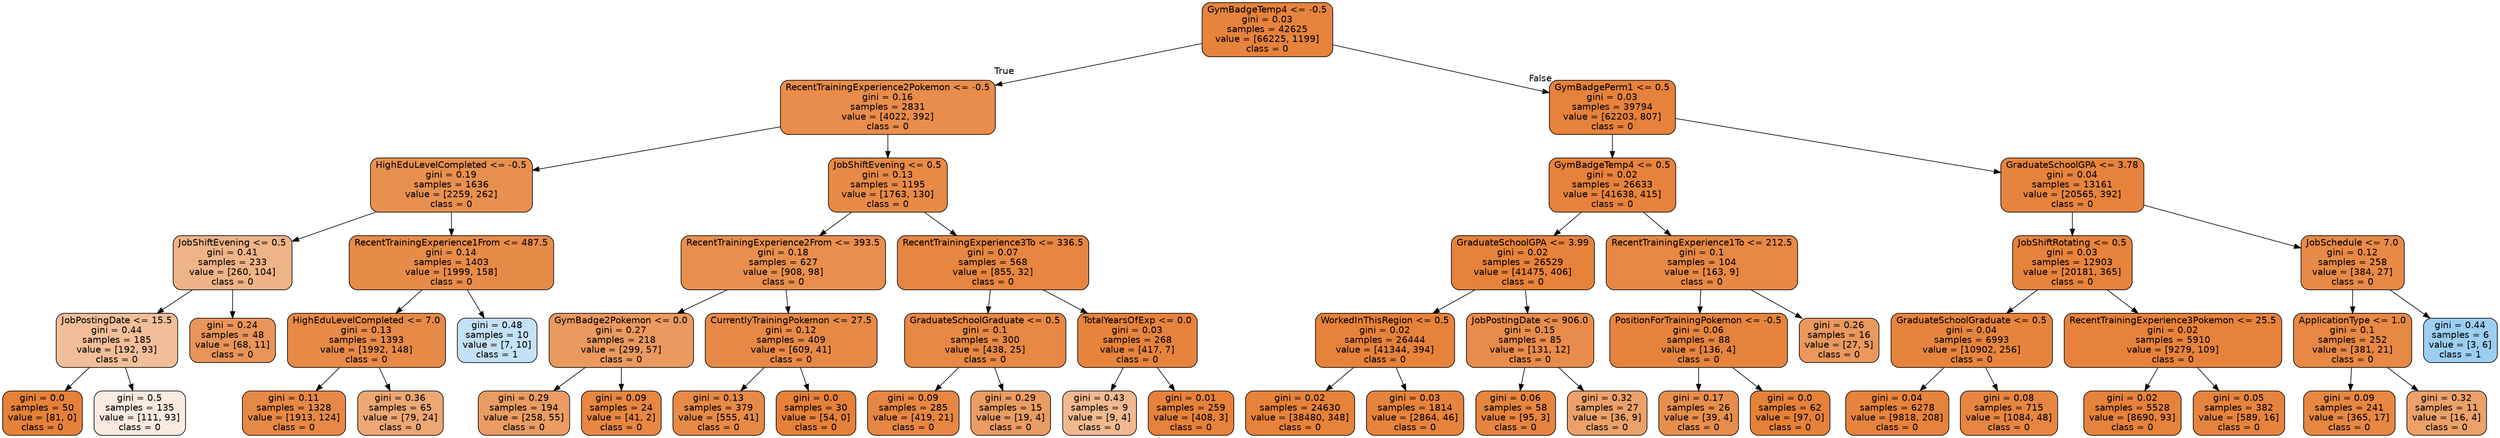 digraph Tree {
node [shape=box, style="filled, rounded", color="black", fontname=helvetica] ;
edge [fontname=helvetica] ;
0 [label="GymBadgeTemp4 <= -0.5\ngini = 0.03\nsamples = 42625\nvalue = [66225, 1199]\nclass = 0", fillcolor="#e58139fa"] ;
1 [label="RecentTrainingExperience2Pokemon <= -0.5\ngini = 0.16\nsamples = 2831\nvalue = [4022, 392]\nclass = 0", fillcolor="#e58139e6"] ;
0 -> 1 [labeldistance=2.5, labelangle=45, headlabel="True"] ;
2 [label="HighEduLevelCompleted <= -0.5\ngini = 0.19\nsamples = 1636\nvalue = [2259, 262]\nclass = 0", fillcolor="#e58139e1"] ;
1 -> 2 ;
3 [label="JobShiftEvening <= 0.5\ngini = 0.41\nsamples = 233\nvalue = [260, 104]\nclass = 0", fillcolor="#e5813999"] ;
2 -> 3 ;
4 [label="JobPostingDate <= 15.5\ngini = 0.44\nsamples = 185\nvalue = [192, 93]\nclass = 0", fillcolor="#e5813983"] ;
3 -> 4 ;
5 [label="gini = 0.0\nsamples = 50\nvalue = [81, 0]\nclass = 0", fillcolor="#e58139ff"] ;
4 -> 5 ;
6 [label="gini = 0.5\nsamples = 135\nvalue = [111, 93]\nclass = 0", fillcolor="#e5813929"] ;
4 -> 6 ;
7 [label="gini = 0.24\nsamples = 48\nvalue = [68, 11]\nclass = 0", fillcolor="#e58139d6"] ;
3 -> 7 ;
8 [label="RecentTrainingExperience1From <= 487.5\ngini = 0.14\nsamples = 1403\nvalue = [1999, 158]\nclass = 0", fillcolor="#e58139eb"] ;
2 -> 8 ;
9 [label="HighEduLevelCompleted <= 7.0\ngini = 0.13\nsamples = 1393\nvalue = [1992, 148]\nclass = 0", fillcolor="#e58139ec"] ;
8 -> 9 ;
10 [label="gini = 0.11\nsamples = 1328\nvalue = [1913, 124]\nclass = 0", fillcolor="#e58139ee"] ;
9 -> 10 ;
11 [label="gini = 0.36\nsamples = 65\nvalue = [79, 24]\nclass = 0", fillcolor="#e58139b2"] ;
9 -> 11 ;
12 [label="gini = 0.48\nsamples = 10\nvalue = [7, 10]\nclass = 1", fillcolor="#399de54d"] ;
8 -> 12 ;
13 [label="JobShiftEvening <= 0.5\ngini = 0.13\nsamples = 1195\nvalue = [1763, 130]\nclass = 0", fillcolor="#e58139ec"] ;
1 -> 13 ;
14 [label="RecentTrainingExperience2From <= 393.5\ngini = 0.18\nsamples = 627\nvalue = [908, 98]\nclass = 0", fillcolor="#e58139e3"] ;
13 -> 14 ;
15 [label="GymBadge2Pokemon <= 0.0\ngini = 0.27\nsamples = 218\nvalue = [299, 57]\nclass = 0", fillcolor="#e58139ce"] ;
14 -> 15 ;
16 [label="gini = 0.29\nsamples = 194\nvalue = [258, 55]\nclass = 0", fillcolor="#e58139c9"] ;
15 -> 16 ;
17 [label="gini = 0.09\nsamples = 24\nvalue = [41, 2]\nclass = 0", fillcolor="#e58139f3"] ;
15 -> 17 ;
18 [label="CurrentlyTrainingPokemon <= 27.5\ngini = 0.12\nsamples = 409\nvalue = [609, 41]\nclass = 0", fillcolor="#e58139ee"] ;
14 -> 18 ;
19 [label="gini = 0.13\nsamples = 379\nvalue = [555, 41]\nclass = 0", fillcolor="#e58139ec"] ;
18 -> 19 ;
20 [label="gini = 0.0\nsamples = 30\nvalue = [54, 0]\nclass = 0", fillcolor="#e58139ff"] ;
18 -> 20 ;
21 [label="RecentTrainingExperience3To <= 336.5\ngini = 0.07\nsamples = 568\nvalue = [855, 32]\nclass = 0", fillcolor="#e58139f5"] ;
13 -> 21 ;
22 [label="GraduateSchoolGraduate <= 0.5\ngini = 0.1\nsamples = 300\nvalue = [438, 25]\nclass = 0", fillcolor="#e58139f0"] ;
21 -> 22 ;
23 [label="gini = 0.09\nsamples = 285\nvalue = [419, 21]\nclass = 0", fillcolor="#e58139f2"] ;
22 -> 23 ;
24 [label="gini = 0.29\nsamples = 15\nvalue = [19, 4]\nclass = 0", fillcolor="#e58139c9"] ;
22 -> 24 ;
25 [label="TotalYearsOfExp <= 0.0\ngini = 0.03\nsamples = 268\nvalue = [417, 7]\nclass = 0", fillcolor="#e58139fb"] ;
21 -> 25 ;
26 [label="gini = 0.43\nsamples = 9\nvalue = [9, 4]\nclass = 0", fillcolor="#e581398e"] ;
25 -> 26 ;
27 [label="gini = 0.01\nsamples = 259\nvalue = [408, 3]\nclass = 0", fillcolor="#e58139fd"] ;
25 -> 27 ;
28 [label="GymBadgePerm1 <= 0.5\ngini = 0.03\nsamples = 39794\nvalue = [62203, 807]\nclass = 0", fillcolor="#e58139fc"] ;
0 -> 28 [labeldistance=2.5, labelangle=-45, headlabel="False"] ;
29 [label="GymBadgeTemp4 <= 0.5\ngini = 0.02\nsamples = 26633\nvalue = [41638, 415]\nclass = 0", fillcolor="#e58139fc"] ;
28 -> 29 ;
30 [label="GraduateSchoolGPA <= 3.99\ngini = 0.02\nsamples = 26529\nvalue = [41475, 406]\nclass = 0", fillcolor="#e58139fd"] ;
29 -> 30 ;
31 [label="WorkedInThisRegion <= 0.5\ngini = 0.02\nsamples = 26444\nvalue = [41344, 394]\nclass = 0", fillcolor="#e58139fd"] ;
30 -> 31 ;
32 [label="gini = 0.02\nsamples = 24630\nvalue = [38480, 348]\nclass = 0", fillcolor="#e58139fd"] ;
31 -> 32 ;
33 [label="gini = 0.03\nsamples = 1814\nvalue = [2864, 46]\nclass = 0", fillcolor="#e58139fb"] ;
31 -> 33 ;
34 [label="JobPostingDate <= 906.0\ngini = 0.15\nsamples = 85\nvalue = [131, 12]\nclass = 0", fillcolor="#e58139e8"] ;
30 -> 34 ;
35 [label="gini = 0.06\nsamples = 58\nvalue = [95, 3]\nclass = 0", fillcolor="#e58139f7"] ;
34 -> 35 ;
36 [label="gini = 0.32\nsamples = 27\nvalue = [36, 9]\nclass = 0", fillcolor="#e58139bf"] ;
34 -> 36 ;
37 [label="RecentTrainingExperience1To <= 212.5\ngini = 0.1\nsamples = 104\nvalue = [163, 9]\nclass = 0", fillcolor="#e58139f1"] ;
29 -> 37 ;
38 [label="PositionForTrainingPokemon <= -0.5\ngini = 0.06\nsamples = 88\nvalue = [136, 4]\nclass = 0", fillcolor="#e58139f8"] ;
37 -> 38 ;
39 [label="gini = 0.17\nsamples = 26\nvalue = [39, 4]\nclass = 0", fillcolor="#e58139e5"] ;
38 -> 39 ;
40 [label="gini = 0.0\nsamples = 62\nvalue = [97, 0]\nclass = 0", fillcolor="#e58139ff"] ;
38 -> 40 ;
41 [label="gini = 0.26\nsamples = 16\nvalue = [27, 5]\nclass = 0", fillcolor="#e58139d0"] ;
37 -> 41 ;
42 [label="GraduateSchoolGPA <= 3.78\ngini = 0.04\nsamples = 13161\nvalue = [20565, 392]\nclass = 0", fillcolor="#e58139fa"] ;
28 -> 42 ;
43 [label="JobShiftRotating <= 0.5\ngini = 0.03\nsamples = 12903\nvalue = [20181, 365]\nclass = 0", fillcolor="#e58139fa"] ;
42 -> 43 ;
44 [label="GraduateSchoolGraduate <= 0.5\ngini = 0.04\nsamples = 6993\nvalue = [10902, 256]\nclass = 0", fillcolor="#e58139f9"] ;
43 -> 44 ;
45 [label="gini = 0.04\nsamples = 6278\nvalue = [9818, 208]\nclass = 0", fillcolor="#e58139fa"] ;
44 -> 45 ;
46 [label="gini = 0.08\nsamples = 715\nvalue = [1084, 48]\nclass = 0", fillcolor="#e58139f4"] ;
44 -> 46 ;
47 [label="RecentTrainingExperience3Pokemon <= 25.5\ngini = 0.02\nsamples = 5910\nvalue = [9279, 109]\nclass = 0", fillcolor="#e58139fc"] ;
43 -> 47 ;
48 [label="gini = 0.02\nsamples = 5528\nvalue = [8690, 93]\nclass = 0", fillcolor="#e58139fc"] ;
47 -> 48 ;
49 [label="gini = 0.05\nsamples = 382\nvalue = [589, 16]\nclass = 0", fillcolor="#e58139f8"] ;
47 -> 49 ;
50 [label="JobSchedule <= 7.0\ngini = 0.12\nsamples = 258\nvalue = [384, 27]\nclass = 0", fillcolor="#e58139ed"] ;
42 -> 50 ;
51 [label="ApplicationType <= 1.0\ngini = 0.1\nsamples = 252\nvalue = [381, 21]\nclass = 0", fillcolor="#e58139f1"] ;
50 -> 51 ;
52 [label="gini = 0.09\nsamples = 241\nvalue = [365, 17]\nclass = 0", fillcolor="#e58139f3"] ;
51 -> 52 ;
53 [label="gini = 0.32\nsamples = 11\nvalue = [16, 4]\nclass = 0", fillcolor="#e58139bf"] ;
51 -> 53 ;
54 [label="gini = 0.44\nsamples = 6\nvalue = [3, 6]\nclass = 1", fillcolor="#399de57f"] ;
50 -> 54 ;
}